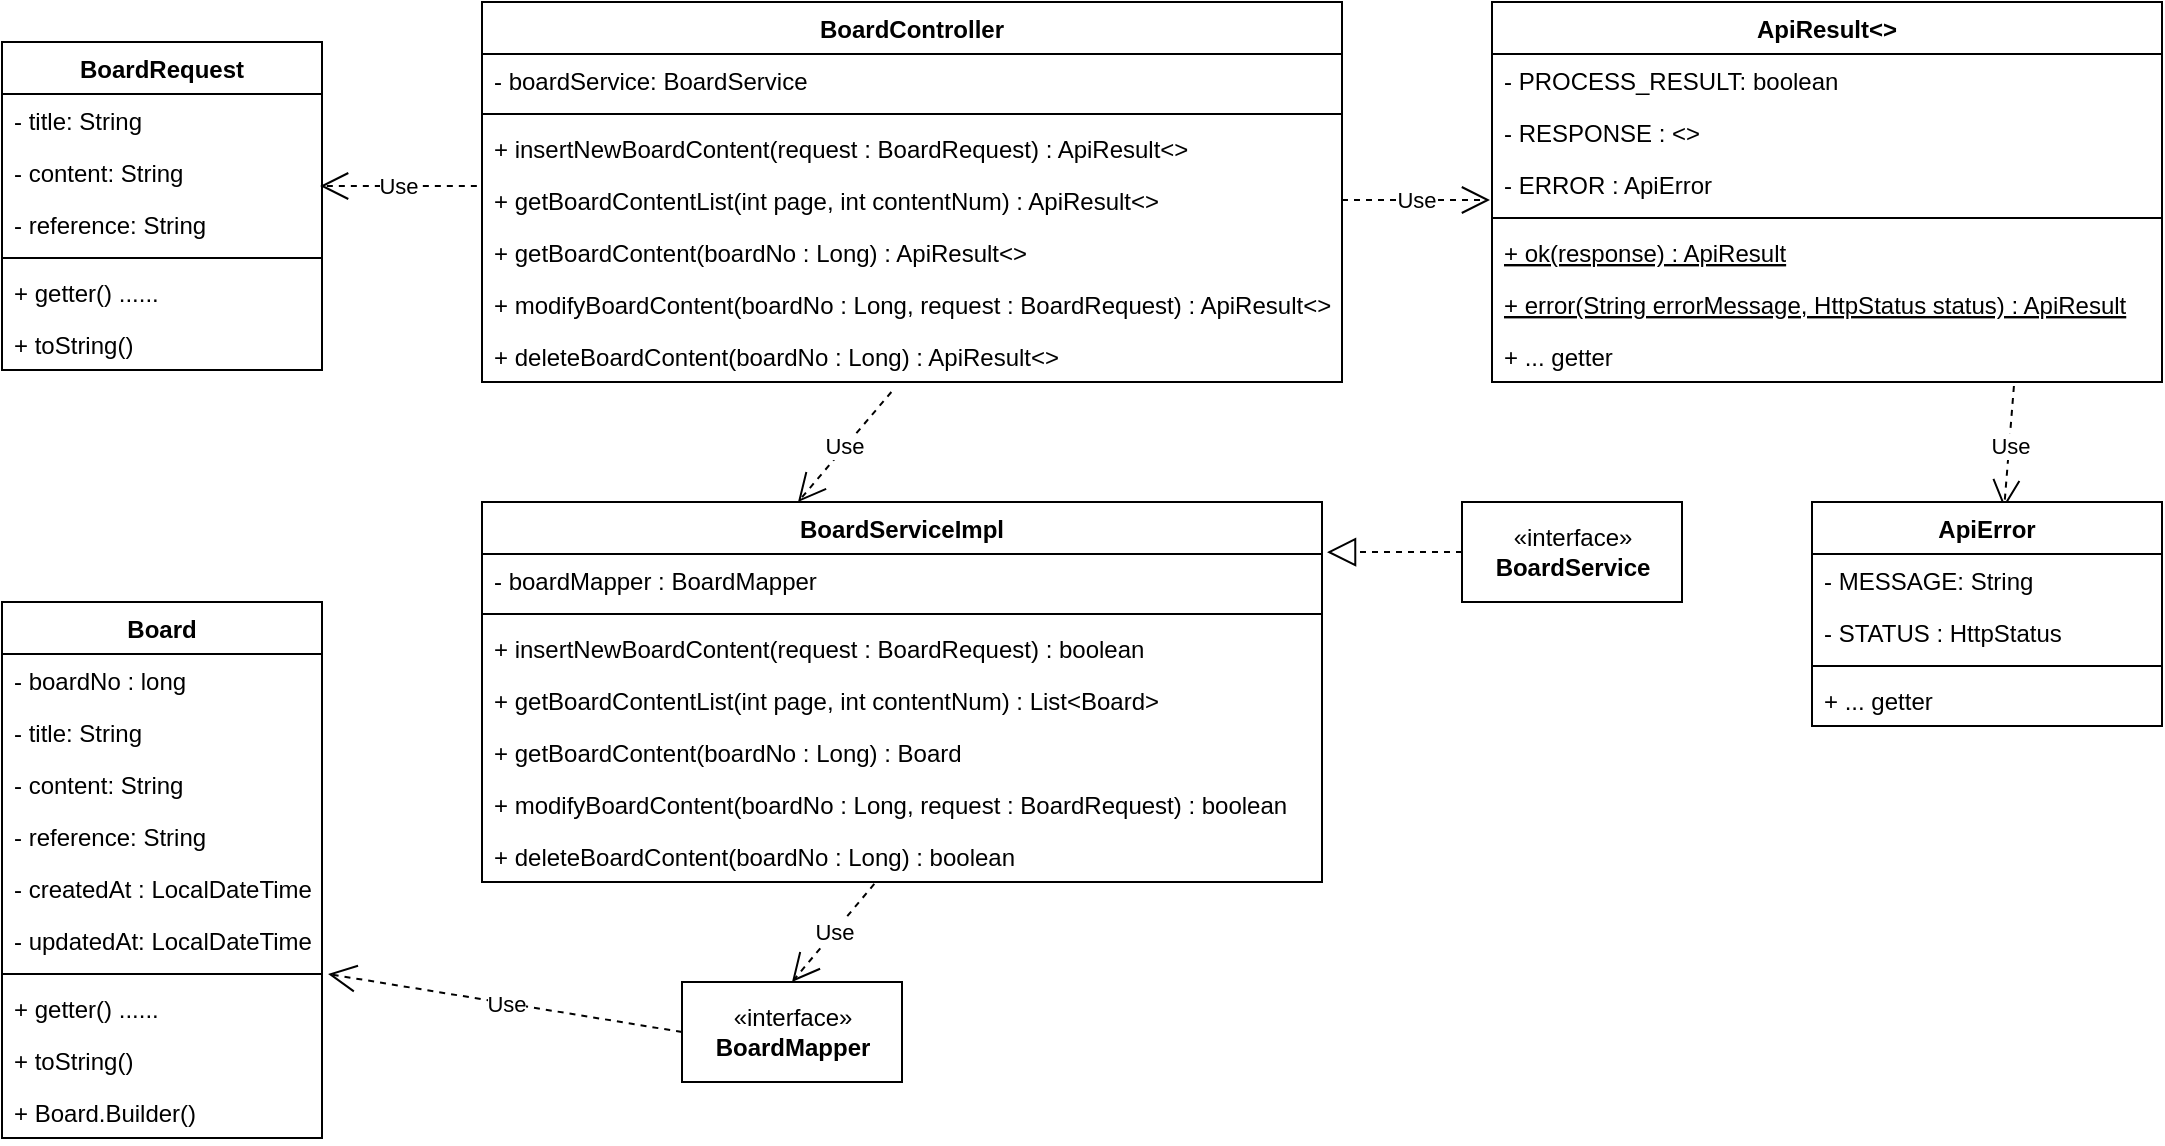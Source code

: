 <mxfile version="13.2.2" type="device"><diagram id="C5RBs43oDa-KdzZeNtuy" name="Page-1"><mxGraphModel dx="805" dy="812" grid="1" gridSize="10" guides="1" tooltips="1" connect="1" arrows="1" fold="1" page="1" pageScale="1" pageWidth="1169" pageHeight="827" math="0" shadow="0"><root><mxCell id="WIyWlLk6GJQsqaUBKTNV-0"/><mxCell id="WIyWlLk6GJQsqaUBKTNV-1" parent="WIyWlLk6GJQsqaUBKTNV-0"/><mxCell id="ltQEamVowMOBJpzG75vd-33" value="Use" style="endArrow=open;endSize=12;dashed=1;html=1;entryX=0.994;entryY=-0.231;entryDx=0;entryDy=0;entryPerimeter=0;exitX=-0.006;exitY=0.231;exitDx=0;exitDy=0;exitPerimeter=0;" parent="WIyWlLk6GJQsqaUBKTNV-1" source="ltQEamVowMOBJpzG75vd-29" target="ltQEamVowMOBJpzG75vd-25" edge="1"><mxGeometry width="160" relative="1" as="geometry"><mxPoint x="270" y="360" as="sourcePoint"/><mxPoint x="430" y="360" as="targetPoint"/></mxGeometry></mxCell><mxCell id="ltQEamVowMOBJpzG75vd-56" value="Use" style="endArrow=open;endSize=12;dashed=1;html=1;exitX=0.476;exitY=1.192;exitDx=0;exitDy=0;exitPerimeter=0;" parent="WIyWlLk6GJQsqaUBKTNV-1" source="ltQEamVowMOBJpzG75vd-32" edge="1"><mxGeometry width="160" relative="1" as="geometry"><mxPoint x="360" y="654.01" as="sourcePoint"/><mxPoint x="438" y="330" as="targetPoint"/></mxGeometry></mxCell><mxCell id="ltQEamVowMOBJpzG75vd-57" value="«interface»&lt;br&gt;&lt;b&gt;BoardService&lt;/b&gt;" style="html=1;" parent="WIyWlLk6GJQsqaUBKTNV-1" vertex="1"><mxGeometry x="770" y="330" width="110" height="50" as="geometry"/></mxCell><mxCell id="ltQEamVowMOBJpzG75vd-68" value="" style="endArrow=block;dashed=1;endFill=0;endSize=12;html=1;exitX=0;exitY=0.5;exitDx=0;exitDy=0;entryX=1.006;entryY=0.132;entryDx=0;entryDy=0;entryPerimeter=0;" parent="WIyWlLk6GJQsqaUBKTNV-1" source="ltQEamVowMOBJpzG75vd-57" target="ltQEamVowMOBJpzG75vd-0" edge="1"><mxGeometry width="160" relative="1" as="geometry"><mxPoint x="590" y="420" as="sourcePoint"/><mxPoint x="609" y="356" as="targetPoint"/></mxGeometry></mxCell><mxCell id="ltQEamVowMOBJpzG75vd-69" value="«interface»&lt;br&gt;&lt;b&gt;BoardMapper&lt;/b&gt;" style="html=1;" parent="WIyWlLk6GJQsqaUBKTNV-1" vertex="1"><mxGeometry x="380" y="570" width="110" height="50" as="geometry"/></mxCell><mxCell id="ltQEamVowMOBJpzG75vd-70" value="Use" style="endArrow=open;endSize=12;dashed=1;html=1;entryX=0.5;entryY=0;entryDx=0;entryDy=0;exitX=0.467;exitY=1.038;exitDx=0;exitDy=0;exitPerimeter=0;" parent="WIyWlLk6GJQsqaUBKTNV-1" source="ltQEamVowMOBJpzG75vd-52" target="ltQEamVowMOBJpzG75vd-69" edge="1"><mxGeometry width="160" relative="1" as="geometry"><mxPoint x="470" y="724.01" as="sourcePoint"/><mxPoint x="470.08" y="639.998" as="targetPoint"/></mxGeometry></mxCell><mxCell id="ltQEamVowMOBJpzG75vd-71" value="Use" style="endArrow=open;endSize=12;dashed=1;html=1;entryX=1.019;entryY=1.154;entryDx=0;entryDy=0;entryPerimeter=0;exitX=0;exitY=0.5;exitDx=0;exitDy=0;" parent="WIyWlLk6GJQsqaUBKTNV-1" source="ltQEamVowMOBJpzG75vd-69" target="ltQEamVowMOBJpzG75vd-40" edge="1"><mxGeometry width="160" relative="1" as="geometry"><mxPoint x="320" y="704.01" as="sourcePoint"/><mxPoint x="320.08" y="619.998" as="targetPoint"/></mxGeometry></mxCell><mxCell id="46G68UYG8975yDm1quq3-13" value="Use" style="endArrow=open;endSize=12;dashed=1;html=1;exitX=0.779;exitY=1.077;exitDx=0;exitDy=0;exitPerimeter=0;entryX=0.549;entryY=0.027;entryDx=0;entryDy=0;entryPerimeter=0;" parent="WIyWlLk6GJQsqaUBKTNV-1" source="46G68UYG8975yDm1quq3-7" target="46G68UYG8975yDm1quq3-8" edge="1"><mxGeometry width="160" relative="1" as="geometry"><mxPoint x="970" y="274.992" as="sourcePoint"/><mxPoint x="970.92" y="330" as="targetPoint"/></mxGeometry></mxCell><mxCell id="ltQEamVowMOBJpzG75vd-22" value="BoardRequest" style="swimlane;fontStyle=1;align=center;verticalAlign=top;childLayout=stackLayout;horizontal=1;startSize=26;horizontalStack=0;resizeParent=1;resizeParentMax=0;resizeLast=0;collapsible=1;marginBottom=0;" parent="WIyWlLk6GJQsqaUBKTNV-1" vertex="1"><mxGeometry x="40" y="100" width="160" height="164" as="geometry"/></mxCell><mxCell id="ltQEamVowMOBJpzG75vd-23" value="- title: String" style="text;strokeColor=none;fillColor=none;align=left;verticalAlign=top;spacingLeft=4;spacingRight=4;overflow=hidden;rotatable=0;points=[[0,0.5],[1,0.5]];portConstraint=eastwest;" parent="ltQEamVowMOBJpzG75vd-22" vertex="1"><mxGeometry y="26" width="160" height="26" as="geometry"/></mxCell><mxCell id="ltQEamVowMOBJpzG75vd-24" value="- content: String" style="text;strokeColor=none;fillColor=none;align=left;verticalAlign=top;spacingLeft=4;spacingRight=4;overflow=hidden;rotatable=0;points=[[0,0.5],[1,0.5]];portConstraint=eastwest;" parent="ltQEamVowMOBJpzG75vd-22" vertex="1"><mxGeometry y="52" width="160" height="26" as="geometry"/></mxCell><mxCell id="ltQEamVowMOBJpzG75vd-25" value="- reference: String" style="text;strokeColor=none;fillColor=none;align=left;verticalAlign=top;spacingLeft=4;spacingRight=4;overflow=hidden;rotatable=0;points=[[0,0.5],[1,0.5]];portConstraint=eastwest;" parent="ltQEamVowMOBJpzG75vd-22" vertex="1"><mxGeometry y="78" width="160" height="26" as="geometry"/></mxCell><mxCell id="ltQEamVowMOBJpzG75vd-26" value="" style="line;strokeWidth=1;fillColor=none;align=left;verticalAlign=middle;spacingTop=-1;spacingLeft=3;spacingRight=3;rotatable=0;labelPosition=right;points=[];portConstraint=eastwest;" parent="ltQEamVowMOBJpzG75vd-22" vertex="1"><mxGeometry y="104" width="160" height="8" as="geometry"/></mxCell><mxCell id="ltQEamVowMOBJpzG75vd-27" value="+ getter() ......" style="text;strokeColor=none;fillColor=none;align=left;verticalAlign=top;spacingLeft=4;spacingRight=4;overflow=hidden;rotatable=0;points=[[0,0.5],[1,0.5]];portConstraint=eastwest;" parent="ltQEamVowMOBJpzG75vd-22" vertex="1"><mxGeometry y="112" width="160" height="26" as="geometry"/></mxCell><mxCell id="ltQEamVowMOBJpzG75vd-54" value="+ toString()" style="text;strokeColor=none;fillColor=none;align=left;verticalAlign=top;spacingLeft=4;spacingRight=4;overflow=hidden;rotatable=0;points=[[0,0.5],[1,0.5]];portConstraint=eastwest;" parent="ltQEamVowMOBJpzG75vd-22" vertex="1"><mxGeometry y="138" width="160" height="26" as="geometry"/></mxCell><mxCell id="ltQEamVowMOBJpzG75vd-11" value="BoardController" style="swimlane;fontStyle=1;align=center;verticalAlign=top;childLayout=stackLayout;horizontal=1;startSize=26;horizontalStack=0;resizeParent=1;resizeParentMax=0;resizeLast=0;collapsible=1;marginBottom=0;" parent="WIyWlLk6GJQsqaUBKTNV-1" vertex="1"><mxGeometry x="280" y="80" width="430" height="190" as="geometry"/></mxCell><mxCell id="ltQEamVowMOBJpzG75vd-15" value="- boardService: BoardService" style="text;strokeColor=none;fillColor=none;align=left;verticalAlign=top;spacingLeft=4;spacingRight=4;overflow=hidden;rotatable=0;points=[[0,0.5],[1,0.5]];portConstraint=eastwest;" parent="ltQEamVowMOBJpzG75vd-11" vertex="1"><mxGeometry y="26" width="430" height="26" as="geometry"/></mxCell><mxCell id="ltQEamVowMOBJpzG75vd-18" value="" style="line;strokeWidth=1;fillColor=none;align=left;verticalAlign=middle;spacingTop=-1;spacingLeft=3;spacingRight=3;rotatable=0;labelPosition=right;points=[];portConstraint=eastwest;" parent="ltQEamVowMOBJpzG75vd-11" vertex="1"><mxGeometry y="52" width="430" height="8" as="geometry"/></mxCell><mxCell id="ltQEamVowMOBJpzG75vd-20" value="+ insertNewBoardContent(request : BoardRequest) : ApiResult&lt;&gt;" style="text;strokeColor=none;fillColor=none;align=left;verticalAlign=top;spacingLeft=4;spacingRight=4;overflow=hidden;rotatable=0;points=[[0,0.5],[1,0.5]];portConstraint=eastwest;" parent="ltQEamVowMOBJpzG75vd-11" vertex="1"><mxGeometry y="60" width="430" height="26" as="geometry"/></mxCell><mxCell id="ltQEamVowMOBJpzG75vd-29" value="+ getBoardContentList(int page, int contentNum) : ApiResult&lt;&gt;" style="text;strokeColor=none;fillColor=none;align=left;verticalAlign=top;spacingLeft=4;spacingRight=4;overflow=hidden;rotatable=0;points=[[0,0.5],[1,0.5]];portConstraint=eastwest;" parent="ltQEamVowMOBJpzG75vd-11" vertex="1"><mxGeometry y="86" width="430" height="26" as="geometry"/></mxCell><mxCell id="ltQEamVowMOBJpzG75vd-30" value="+ getBoardContent(boardNo : Long) : ApiResult&lt;&gt;" style="text;strokeColor=none;fillColor=none;align=left;verticalAlign=top;spacingLeft=4;spacingRight=4;overflow=hidden;rotatable=0;points=[[0,0.5],[1,0.5]];portConstraint=eastwest;" parent="ltQEamVowMOBJpzG75vd-11" vertex="1"><mxGeometry y="112" width="430" height="26" as="geometry"/></mxCell><mxCell id="ltQEamVowMOBJpzG75vd-31" value="+ modifyBoardContent(boardNo : Long, request : BoardRequest) : ApiResult&lt;&gt;" style="text;strokeColor=none;fillColor=none;align=left;verticalAlign=top;spacingLeft=4;spacingRight=4;overflow=hidden;rotatable=0;points=[[0,0.5],[1,0.5]];portConstraint=eastwest;" parent="ltQEamVowMOBJpzG75vd-11" vertex="1"><mxGeometry y="138" width="430" height="26" as="geometry"/></mxCell><mxCell id="ltQEamVowMOBJpzG75vd-32" value="+ deleteBoardContent(boardNo : Long) : ApiResult&lt;&gt;" style="text;strokeColor=none;fillColor=none;align=left;verticalAlign=top;spacingLeft=4;spacingRight=4;overflow=hidden;rotatable=0;points=[[0,0.5],[1,0.5]];portConstraint=eastwest;" parent="ltQEamVowMOBJpzG75vd-11" vertex="1"><mxGeometry y="164" width="430" height="26" as="geometry"/></mxCell><mxCell id="ltQEamVowMOBJpzG75vd-34" value="Board" style="swimlane;fontStyle=1;align=center;verticalAlign=top;childLayout=stackLayout;horizontal=1;startSize=26;horizontalStack=0;resizeParent=1;resizeParentMax=0;resizeLast=0;collapsible=1;marginBottom=0;" parent="WIyWlLk6GJQsqaUBKTNV-1" vertex="1"><mxGeometry x="40" y="380" width="160" height="268" as="geometry"/></mxCell><mxCell id="ltQEamVowMOBJpzG75vd-35" value="- boardNo : long" style="text;strokeColor=none;fillColor=none;align=left;verticalAlign=top;spacingLeft=4;spacingRight=4;overflow=hidden;rotatable=0;points=[[0,0.5],[1,0.5]];portConstraint=eastwest;" parent="ltQEamVowMOBJpzG75vd-34" vertex="1"><mxGeometry y="26" width="160" height="26" as="geometry"/></mxCell><mxCell id="ltQEamVowMOBJpzG75vd-36" value="- title: String" style="text;strokeColor=none;fillColor=none;align=left;verticalAlign=top;spacingLeft=4;spacingRight=4;overflow=hidden;rotatable=0;points=[[0,0.5],[1,0.5]];portConstraint=eastwest;" parent="ltQEamVowMOBJpzG75vd-34" vertex="1"><mxGeometry y="52" width="160" height="26" as="geometry"/></mxCell><mxCell id="ltQEamVowMOBJpzG75vd-37" value="- content: String" style="text;strokeColor=none;fillColor=none;align=left;verticalAlign=top;spacingLeft=4;spacingRight=4;overflow=hidden;rotatable=0;points=[[0,0.5],[1,0.5]];portConstraint=eastwest;" parent="ltQEamVowMOBJpzG75vd-34" vertex="1"><mxGeometry y="78" width="160" height="26" as="geometry"/></mxCell><mxCell id="ltQEamVowMOBJpzG75vd-38" value="- reference: String" style="text;strokeColor=none;fillColor=none;align=left;verticalAlign=top;spacingLeft=4;spacingRight=4;overflow=hidden;rotatable=0;points=[[0,0.5],[1,0.5]];portConstraint=eastwest;" parent="ltQEamVowMOBJpzG75vd-34" vertex="1"><mxGeometry y="104" width="160" height="26" as="geometry"/></mxCell><mxCell id="ltQEamVowMOBJpzG75vd-39" value="- createdAt : LocalDateTime" style="text;strokeColor=none;fillColor=none;align=left;verticalAlign=top;spacingLeft=4;spacingRight=4;overflow=hidden;rotatable=0;points=[[0,0.5],[1,0.5]];portConstraint=eastwest;" parent="ltQEamVowMOBJpzG75vd-34" vertex="1"><mxGeometry y="130" width="160" height="26" as="geometry"/></mxCell><mxCell id="ltQEamVowMOBJpzG75vd-40" value="- updatedAt: LocalDateTime" style="text;strokeColor=none;fillColor=none;align=left;verticalAlign=top;spacingLeft=4;spacingRight=4;overflow=hidden;rotatable=0;points=[[0,0.5],[1,0.5]];portConstraint=eastwest;" parent="ltQEamVowMOBJpzG75vd-34" vertex="1"><mxGeometry y="156" width="160" height="26" as="geometry"/></mxCell><mxCell id="ltQEamVowMOBJpzG75vd-41" value="" style="line;strokeWidth=1;fillColor=none;align=left;verticalAlign=middle;spacingTop=-1;spacingLeft=3;spacingRight=3;rotatable=0;labelPosition=right;points=[];portConstraint=eastwest;" parent="ltQEamVowMOBJpzG75vd-34" vertex="1"><mxGeometry y="182" width="160" height="8" as="geometry"/></mxCell><mxCell id="ltQEamVowMOBJpzG75vd-42" value="+ getter() ......" style="text;strokeColor=none;fillColor=none;align=left;verticalAlign=top;spacingLeft=4;spacingRight=4;overflow=hidden;rotatable=0;points=[[0,0.5],[1,0.5]];portConstraint=eastwest;" parent="ltQEamVowMOBJpzG75vd-34" vertex="1"><mxGeometry y="190" width="160" height="26" as="geometry"/></mxCell><mxCell id="ltQEamVowMOBJpzG75vd-43" value="+ toString()" style="text;strokeColor=none;fillColor=none;align=left;verticalAlign=top;spacingLeft=4;spacingRight=4;overflow=hidden;rotatable=0;points=[[0,0.5],[1,0.5]];portConstraint=eastwest;" parent="ltQEamVowMOBJpzG75vd-34" vertex="1"><mxGeometry y="216" width="160" height="26" as="geometry"/></mxCell><mxCell id="ltQEamVowMOBJpzG75vd-44" value="+ Board.Builder()" style="text;strokeColor=none;fillColor=none;align=left;verticalAlign=top;spacingLeft=4;spacingRight=4;overflow=hidden;rotatable=0;points=[[0,0.5],[1,0.5]];portConstraint=eastwest;" parent="ltQEamVowMOBJpzG75vd-34" vertex="1"><mxGeometry y="242" width="160" height="26" as="geometry"/></mxCell><mxCell id="ltQEamVowMOBJpzG75vd-0" value="BoardServiceImpl" style="swimlane;fontStyle=1;align=center;verticalAlign=top;childLayout=stackLayout;horizontal=1;startSize=26;horizontalStack=0;resizeParent=1;resizeParentMax=0;resizeLast=0;collapsible=1;marginBottom=0;" parent="WIyWlLk6GJQsqaUBKTNV-1" vertex="1"><mxGeometry x="280" y="330" width="420" height="190" as="geometry"/></mxCell><mxCell id="ltQEamVowMOBJpzG75vd-1" value="- boardMapper : BoardMapper" style="text;strokeColor=none;fillColor=none;align=left;verticalAlign=top;spacingLeft=4;spacingRight=4;overflow=hidden;rotatable=0;points=[[0,0.5],[1,0.5]];portConstraint=eastwest;" parent="ltQEamVowMOBJpzG75vd-0" vertex="1"><mxGeometry y="26" width="420" height="26" as="geometry"/></mxCell><mxCell id="ltQEamVowMOBJpzG75vd-2" value="" style="line;strokeWidth=1;fillColor=none;align=left;verticalAlign=middle;spacingTop=-1;spacingLeft=3;spacingRight=3;rotatable=0;labelPosition=right;points=[];portConstraint=eastwest;" parent="ltQEamVowMOBJpzG75vd-0" vertex="1"><mxGeometry y="52" width="420" height="8" as="geometry"/></mxCell><mxCell id="ltQEamVowMOBJpzG75vd-48" value="+ insertNewBoardContent(request : BoardRequest) : boolean" style="text;strokeColor=none;fillColor=none;align=left;verticalAlign=top;spacingLeft=4;spacingRight=4;overflow=hidden;rotatable=0;points=[[0,0.5],[1,0.5]];portConstraint=eastwest;" parent="ltQEamVowMOBJpzG75vd-0" vertex="1"><mxGeometry y="60" width="420" height="26" as="geometry"/></mxCell><mxCell id="ltQEamVowMOBJpzG75vd-49" value="+ getBoardContentList(int page, int contentNum) : List&lt;Board&gt;" style="text;strokeColor=none;fillColor=none;align=left;verticalAlign=top;spacingLeft=4;spacingRight=4;overflow=hidden;rotatable=0;points=[[0,0.5],[1,0.5]];portConstraint=eastwest;" parent="ltQEamVowMOBJpzG75vd-0" vertex="1"><mxGeometry y="86" width="420" height="26" as="geometry"/></mxCell><mxCell id="ltQEamVowMOBJpzG75vd-50" value="+ getBoardContent(boardNo : Long) : Board" style="text;strokeColor=none;fillColor=none;align=left;verticalAlign=top;spacingLeft=4;spacingRight=4;overflow=hidden;rotatable=0;points=[[0,0.5],[1,0.5]];portConstraint=eastwest;" parent="ltQEamVowMOBJpzG75vd-0" vertex="1"><mxGeometry y="112" width="420" height="26" as="geometry"/></mxCell><mxCell id="ltQEamVowMOBJpzG75vd-51" value="+ modifyBoardContent(boardNo : Long, request : BoardRequest) : boolean" style="text;strokeColor=none;fillColor=none;align=left;verticalAlign=top;spacingLeft=4;spacingRight=4;overflow=hidden;rotatable=0;points=[[0,0.5],[1,0.5]];portConstraint=eastwest;" parent="ltQEamVowMOBJpzG75vd-0" vertex="1"><mxGeometry y="138" width="420" height="26" as="geometry"/></mxCell><mxCell id="ltQEamVowMOBJpzG75vd-52" value="+ deleteBoardContent(boardNo : Long) : boolean" style="text;strokeColor=none;fillColor=none;align=left;verticalAlign=top;spacingLeft=4;spacingRight=4;overflow=hidden;rotatable=0;points=[[0,0.5],[1,0.5]];portConstraint=eastwest;" parent="ltQEamVowMOBJpzG75vd-0" vertex="1"><mxGeometry y="164" width="420" height="26" as="geometry"/></mxCell><mxCell id="46G68UYG8975yDm1quq3-0" value="ApiResult&lt;&gt;" style="swimlane;fontStyle=1;align=center;verticalAlign=top;childLayout=stackLayout;horizontal=1;startSize=26;horizontalStack=0;resizeParent=1;resizeParentMax=0;resizeLast=0;collapsible=1;marginBottom=0;" parent="WIyWlLk6GJQsqaUBKTNV-1" vertex="1"><mxGeometry x="785" y="80" width="335" height="190" as="geometry"/></mxCell><mxCell id="46G68UYG8975yDm1quq3-1" value="- PROCESS_RESULT: boolean" style="text;strokeColor=none;fillColor=none;align=left;verticalAlign=top;spacingLeft=4;spacingRight=4;overflow=hidden;rotatable=0;points=[[0,0.5],[1,0.5]];portConstraint=eastwest;" parent="46G68UYG8975yDm1quq3-0" vertex="1"><mxGeometry y="26" width="335" height="26" as="geometry"/></mxCell><mxCell id="46G68UYG8975yDm1quq3-2" value="- RESPONSE : &lt;&gt;" style="text;strokeColor=none;fillColor=none;align=left;verticalAlign=top;spacingLeft=4;spacingRight=4;overflow=hidden;rotatable=0;points=[[0,0.5],[1,0.5]];portConstraint=eastwest;" parent="46G68UYG8975yDm1quq3-0" vertex="1"><mxGeometry y="52" width="335" height="26" as="geometry"/></mxCell><mxCell id="46G68UYG8975yDm1quq3-3" value="- ERROR : ApiError" style="text;strokeColor=none;fillColor=none;align=left;verticalAlign=top;spacingLeft=4;spacingRight=4;overflow=hidden;rotatable=0;points=[[0,0.5],[1,0.5]];portConstraint=eastwest;" parent="46G68UYG8975yDm1quq3-0" vertex="1"><mxGeometry y="78" width="335" height="26" as="geometry"/></mxCell><mxCell id="46G68UYG8975yDm1quq3-4" value="" style="line;strokeWidth=1;fillColor=none;align=left;verticalAlign=middle;spacingTop=-1;spacingLeft=3;spacingRight=3;rotatable=0;labelPosition=right;points=[];portConstraint=eastwest;" parent="46G68UYG8975yDm1quq3-0" vertex="1"><mxGeometry y="104" width="335" height="8" as="geometry"/></mxCell><mxCell id="46G68UYG8975yDm1quq3-5" value="+ ok(response) : ApiResult" style="text;strokeColor=none;fillColor=none;align=left;verticalAlign=top;spacingLeft=4;spacingRight=4;overflow=hidden;rotatable=0;points=[[0,0.5],[1,0.5]];portConstraint=eastwest;fontStyle=4" parent="46G68UYG8975yDm1quq3-0" vertex="1"><mxGeometry y="112" width="335" height="26" as="geometry"/></mxCell><mxCell id="46G68UYG8975yDm1quq3-6" value="+ error(String errorMessage, HttpStatus status) : ApiResult" style="text;strokeColor=none;fillColor=none;align=left;verticalAlign=top;spacingLeft=4;spacingRight=4;overflow=hidden;rotatable=0;points=[[0,0.5],[1,0.5]];portConstraint=eastwest;fontStyle=4" parent="46G68UYG8975yDm1quq3-0" vertex="1"><mxGeometry y="138" width="335" height="26" as="geometry"/></mxCell><mxCell id="46G68UYG8975yDm1quq3-7" value="+ ... getter" style="text;strokeColor=none;fillColor=none;align=left;verticalAlign=top;spacingLeft=4;spacingRight=4;overflow=hidden;rotatable=0;points=[[0,0.5],[1,0.5]];portConstraint=eastwest;" parent="46G68UYG8975yDm1quq3-0" vertex="1"><mxGeometry y="164" width="335" height="26" as="geometry"/></mxCell><mxCell id="46G68UYG8975yDm1quq3-14" value="Use" style="endArrow=open;endSize=12;dashed=1;html=1;exitX=1;exitY=0.5;exitDx=0;exitDy=0;" parent="WIyWlLk6GJQsqaUBKTNV-1" source="ltQEamVowMOBJpzG75vd-29" edge="1"><mxGeometry width="160" relative="1" as="geometry"><mxPoint x="757.895" y="150.002" as="sourcePoint"/><mxPoint x="784" y="179" as="targetPoint"/></mxGeometry></mxCell><mxCell id="46G68UYG8975yDm1quq3-8" value="ApiError" style="swimlane;fontStyle=1;align=center;verticalAlign=top;childLayout=stackLayout;horizontal=1;startSize=26;horizontalStack=0;resizeParent=1;resizeParentMax=0;resizeLast=0;collapsible=1;marginBottom=0;" parent="WIyWlLk6GJQsqaUBKTNV-1" vertex="1"><mxGeometry x="945" y="330" width="175" height="112" as="geometry"/></mxCell><mxCell id="46G68UYG8975yDm1quq3-9" value="- MESSAGE: String" style="text;strokeColor=none;fillColor=none;align=left;verticalAlign=top;spacingLeft=4;spacingRight=4;overflow=hidden;rotatable=0;points=[[0,0.5],[1,0.5]];portConstraint=eastwest;fontStyle=0" parent="46G68UYG8975yDm1quq3-8" vertex="1"><mxGeometry y="26" width="175" height="26" as="geometry"/></mxCell><mxCell id="46G68UYG8975yDm1quq3-10" value="- STATUS : HttpStatus" style="text;strokeColor=none;fillColor=none;align=left;verticalAlign=top;spacingLeft=4;spacingRight=4;overflow=hidden;rotatable=0;points=[[0,0.5],[1,0.5]];portConstraint=eastwest;fontStyle=0" parent="46G68UYG8975yDm1quq3-8" vertex="1"><mxGeometry y="52" width="175" height="26" as="geometry"/></mxCell><mxCell id="46G68UYG8975yDm1quq3-11" value="" style="line;strokeWidth=1;fillColor=none;align=left;verticalAlign=middle;spacingTop=-1;spacingLeft=3;spacingRight=3;rotatable=0;labelPosition=right;points=[];portConstraint=eastwest;" parent="46G68UYG8975yDm1quq3-8" vertex="1"><mxGeometry y="78" width="175" height="8" as="geometry"/></mxCell><mxCell id="46G68UYG8975yDm1quq3-12" value="+ ... getter" style="text;strokeColor=none;fillColor=none;align=left;verticalAlign=top;spacingLeft=4;spacingRight=4;overflow=hidden;rotatable=0;points=[[0,0.5],[1,0.5]];portConstraint=eastwest;" parent="46G68UYG8975yDm1quq3-8" vertex="1"><mxGeometry y="86" width="175" height="26" as="geometry"/></mxCell></root></mxGraphModel></diagram></mxfile>